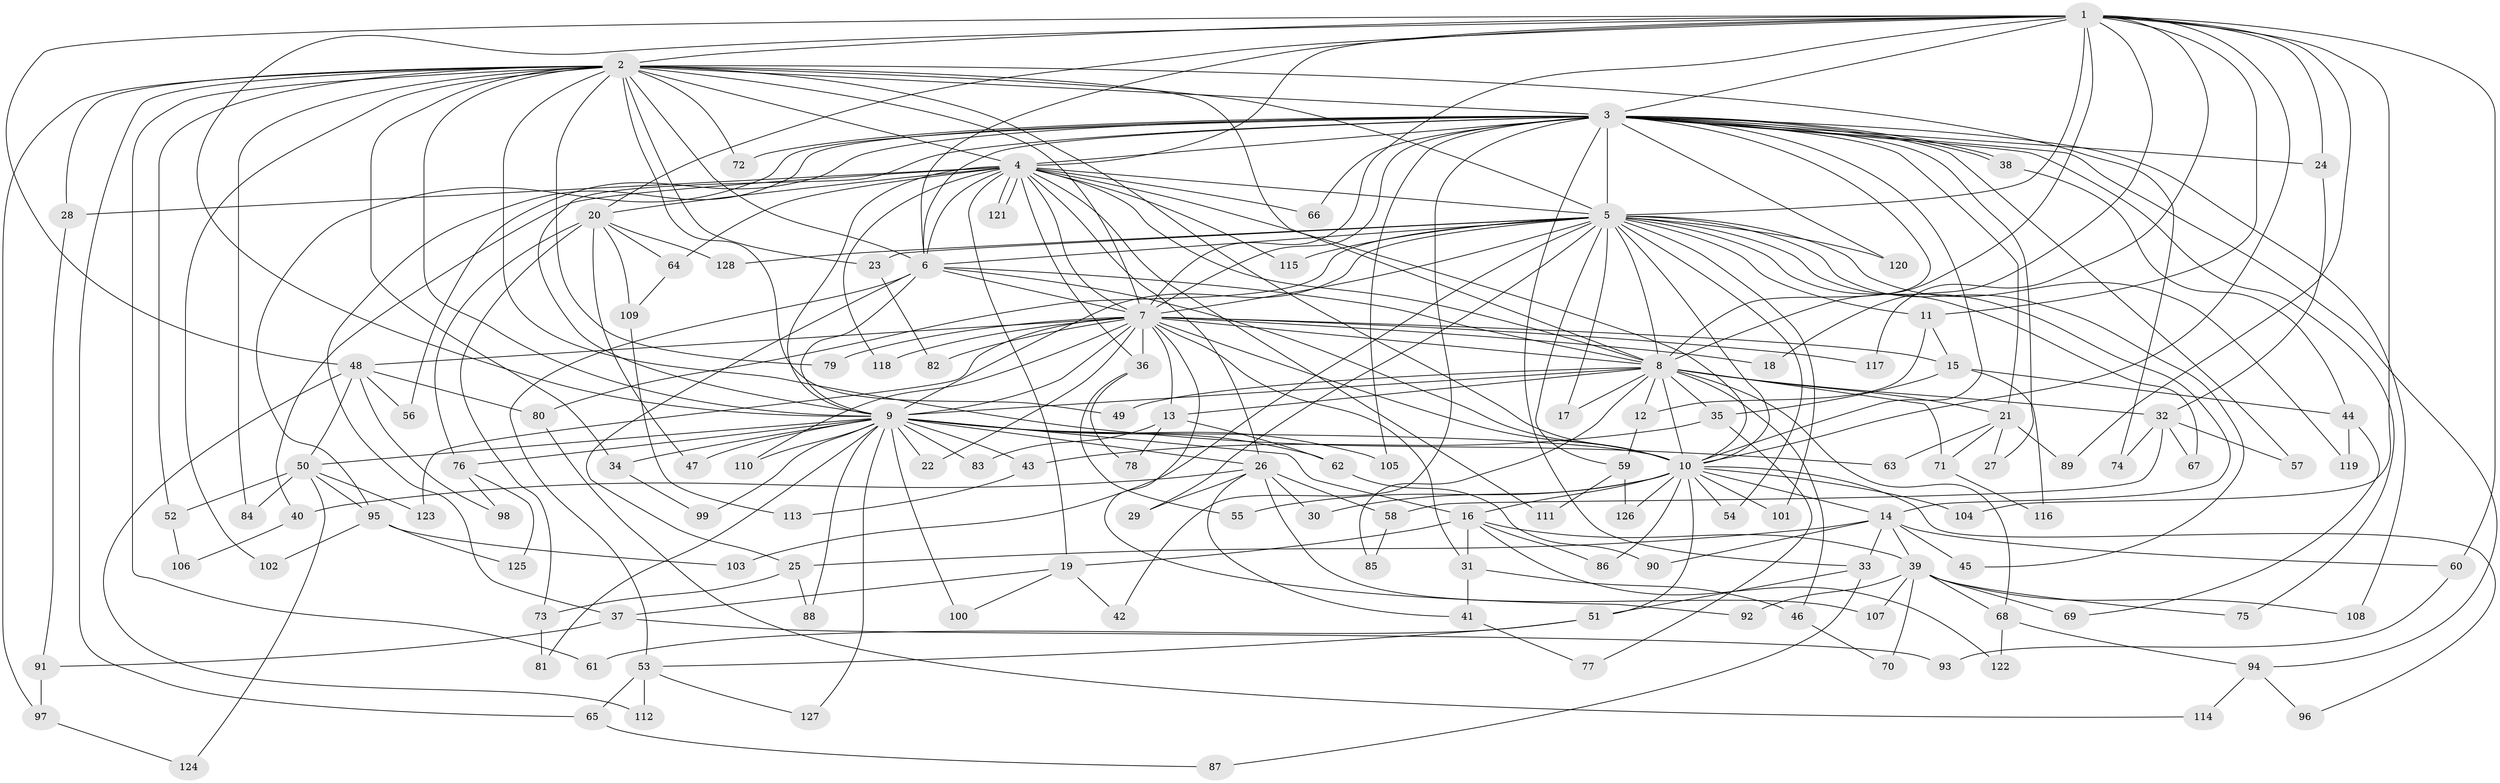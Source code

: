 // Generated by graph-tools (version 1.1) at 2025/13/03/09/25 04:13:45]
// undirected, 128 vertices, 281 edges
graph export_dot {
graph [start="1"]
  node [color=gray90,style=filled];
  1;
  2;
  3;
  4;
  5;
  6;
  7;
  8;
  9;
  10;
  11;
  12;
  13;
  14;
  15;
  16;
  17;
  18;
  19;
  20;
  21;
  22;
  23;
  24;
  25;
  26;
  27;
  28;
  29;
  30;
  31;
  32;
  33;
  34;
  35;
  36;
  37;
  38;
  39;
  40;
  41;
  42;
  43;
  44;
  45;
  46;
  47;
  48;
  49;
  50;
  51;
  52;
  53;
  54;
  55;
  56;
  57;
  58;
  59;
  60;
  61;
  62;
  63;
  64;
  65;
  66;
  67;
  68;
  69;
  70;
  71;
  72;
  73;
  74;
  75;
  76;
  77;
  78;
  79;
  80;
  81;
  82;
  83;
  84;
  85;
  86;
  87;
  88;
  89;
  90;
  91;
  92;
  93;
  94;
  95;
  96;
  97;
  98;
  99;
  100;
  101;
  102;
  103;
  104;
  105;
  106;
  107;
  108;
  109;
  110;
  111;
  112;
  113;
  114;
  115;
  116;
  117;
  118;
  119;
  120;
  121;
  122;
  123;
  124;
  125;
  126;
  127;
  128;
  1 -- 2;
  1 -- 3;
  1 -- 4;
  1 -- 5;
  1 -- 6;
  1 -- 7;
  1 -- 8;
  1 -- 9;
  1 -- 10;
  1 -- 11;
  1 -- 18;
  1 -- 20;
  1 -- 24;
  1 -- 48;
  1 -- 60;
  1 -- 89;
  1 -- 104;
  1 -- 117;
  2 -- 3;
  2 -- 4;
  2 -- 5;
  2 -- 6;
  2 -- 7;
  2 -- 8;
  2 -- 9;
  2 -- 10;
  2 -- 23;
  2 -- 28;
  2 -- 34;
  2 -- 49;
  2 -- 52;
  2 -- 61;
  2 -- 63;
  2 -- 65;
  2 -- 72;
  2 -- 74;
  2 -- 79;
  2 -- 84;
  2 -- 97;
  2 -- 102;
  3 -- 4;
  3 -- 5;
  3 -- 6;
  3 -- 7;
  3 -- 8;
  3 -- 9;
  3 -- 10;
  3 -- 21;
  3 -- 24;
  3 -- 27;
  3 -- 33;
  3 -- 37;
  3 -- 38;
  3 -- 38;
  3 -- 42;
  3 -- 56;
  3 -- 57;
  3 -- 66;
  3 -- 72;
  3 -- 75;
  3 -- 94;
  3 -- 95;
  3 -- 105;
  3 -- 108;
  3 -- 120;
  4 -- 5;
  4 -- 6;
  4 -- 7;
  4 -- 8;
  4 -- 9;
  4 -- 10;
  4 -- 19;
  4 -- 20;
  4 -- 26;
  4 -- 28;
  4 -- 36;
  4 -- 40;
  4 -- 64;
  4 -- 66;
  4 -- 111;
  4 -- 115;
  4 -- 118;
  4 -- 121;
  4 -- 121;
  5 -- 6;
  5 -- 7;
  5 -- 8;
  5 -- 9;
  5 -- 10;
  5 -- 11;
  5 -- 14;
  5 -- 17;
  5 -- 23;
  5 -- 29;
  5 -- 45;
  5 -- 54;
  5 -- 59;
  5 -- 67;
  5 -- 80;
  5 -- 101;
  5 -- 103;
  5 -- 115;
  5 -- 119;
  5 -- 120;
  5 -- 128;
  6 -- 7;
  6 -- 8;
  6 -- 9;
  6 -- 10;
  6 -- 25;
  6 -- 53;
  7 -- 8;
  7 -- 9;
  7 -- 10;
  7 -- 13;
  7 -- 15;
  7 -- 18;
  7 -- 22;
  7 -- 31;
  7 -- 36;
  7 -- 48;
  7 -- 79;
  7 -- 82;
  7 -- 92;
  7 -- 110;
  7 -- 117;
  7 -- 118;
  7 -- 123;
  8 -- 9;
  8 -- 10;
  8 -- 12;
  8 -- 13;
  8 -- 17;
  8 -- 21;
  8 -- 32;
  8 -- 35;
  8 -- 46;
  8 -- 49;
  8 -- 68;
  8 -- 71;
  8 -- 85;
  9 -- 10;
  9 -- 16;
  9 -- 22;
  9 -- 26;
  9 -- 34;
  9 -- 43;
  9 -- 47;
  9 -- 50;
  9 -- 62;
  9 -- 76;
  9 -- 81;
  9 -- 83;
  9 -- 88;
  9 -- 99;
  9 -- 100;
  9 -- 105;
  9 -- 110;
  9 -- 127;
  10 -- 14;
  10 -- 16;
  10 -- 30;
  10 -- 51;
  10 -- 54;
  10 -- 55;
  10 -- 86;
  10 -- 96;
  10 -- 101;
  10 -- 104;
  10 -- 126;
  11 -- 12;
  11 -- 15;
  12 -- 59;
  13 -- 62;
  13 -- 78;
  13 -- 83;
  14 -- 25;
  14 -- 33;
  14 -- 39;
  14 -- 45;
  14 -- 60;
  14 -- 90;
  15 -- 35;
  15 -- 44;
  15 -- 116;
  16 -- 19;
  16 -- 31;
  16 -- 39;
  16 -- 86;
  16 -- 122;
  19 -- 37;
  19 -- 42;
  19 -- 100;
  20 -- 47;
  20 -- 64;
  20 -- 73;
  20 -- 76;
  20 -- 109;
  20 -- 128;
  21 -- 27;
  21 -- 63;
  21 -- 71;
  21 -- 89;
  23 -- 82;
  24 -- 32;
  25 -- 73;
  25 -- 88;
  26 -- 29;
  26 -- 30;
  26 -- 40;
  26 -- 41;
  26 -- 58;
  26 -- 107;
  28 -- 91;
  31 -- 41;
  31 -- 46;
  32 -- 57;
  32 -- 58;
  32 -- 67;
  32 -- 74;
  33 -- 51;
  33 -- 87;
  34 -- 99;
  35 -- 43;
  35 -- 77;
  36 -- 55;
  36 -- 78;
  37 -- 91;
  37 -- 93;
  38 -- 44;
  39 -- 68;
  39 -- 69;
  39 -- 70;
  39 -- 75;
  39 -- 92;
  39 -- 107;
  39 -- 108;
  40 -- 106;
  41 -- 77;
  43 -- 113;
  44 -- 69;
  44 -- 119;
  46 -- 70;
  48 -- 50;
  48 -- 56;
  48 -- 80;
  48 -- 98;
  48 -- 112;
  50 -- 52;
  50 -- 84;
  50 -- 95;
  50 -- 123;
  50 -- 124;
  51 -- 53;
  51 -- 61;
  52 -- 106;
  53 -- 65;
  53 -- 112;
  53 -- 127;
  58 -- 85;
  59 -- 111;
  59 -- 126;
  60 -- 93;
  62 -- 90;
  64 -- 109;
  65 -- 87;
  68 -- 94;
  68 -- 122;
  71 -- 116;
  73 -- 81;
  76 -- 98;
  76 -- 125;
  80 -- 114;
  91 -- 97;
  94 -- 96;
  94 -- 114;
  95 -- 102;
  95 -- 103;
  95 -- 125;
  97 -- 124;
  109 -- 113;
}
